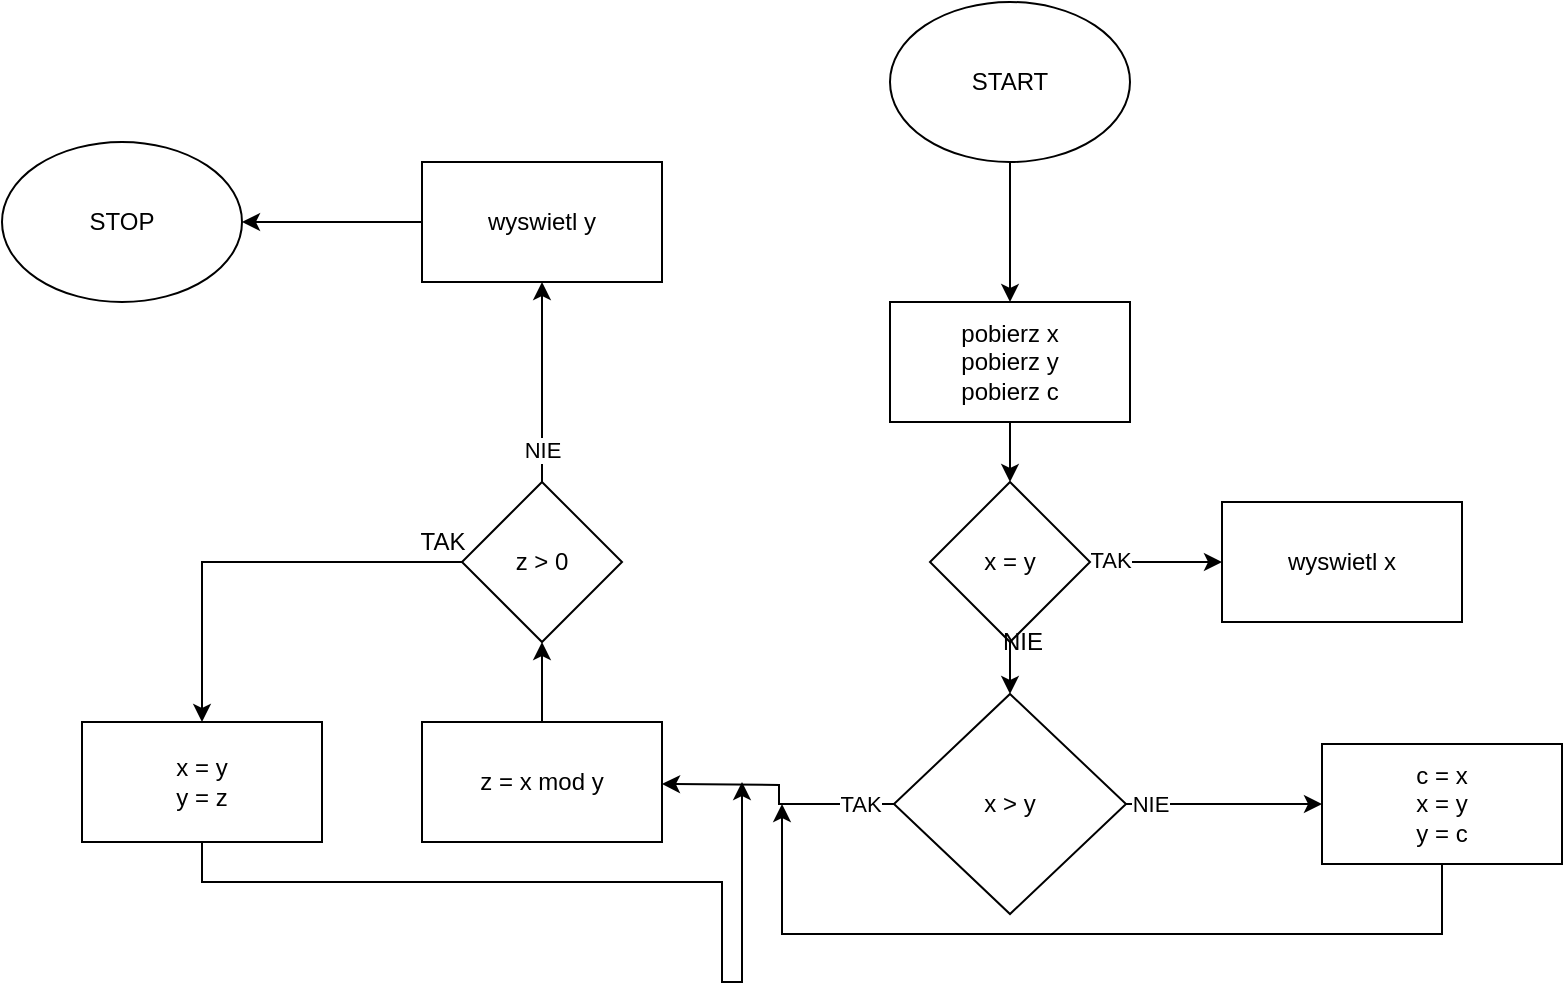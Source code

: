 <mxfile version="21.0.10" type="github">
  <diagram id="C5RBs43oDa-KdzZeNtuy" name="Page-1">
    <mxGraphModel dx="2261" dy="782" grid="1" gridSize="10" guides="1" tooltips="1" connect="1" arrows="1" fold="1" page="1" pageScale="1" pageWidth="827" pageHeight="1169" math="0" shadow="0">
      <root>
        <mxCell id="WIyWlLk6GJQsqaUBKTNV-0" />
        <mxCell id="WIyWlLk6GJQsqaUBKTNV-1" parent="WIyWlLk6GJQsqaUBKTNV-0" />
        <mxCell id="eb4Wm__o-diYVPhlH8vS-0" style="edgeStyle=orthogonalEdgeStyle;rounded=0;orthogonalLoop=1;jettySize=auto;html=1;exitX=0.5;exitY=1;exitDx=0;exitDy=0;" edge="1" source="eb4Wm__o-diYVPhlH8vS-1" parent="WIyWlLk6GJQsqaUBKTNV-1">
          <mxGeometry relative="1" as="geometry">
            <mxPoint x="414" y="200" as="targetPoint" />
            <Array as="points">
              <mxPoint x="414" y="200" />
            </Array>
          </mxGeometry>
        </mxCell>
        <mxCell id="eb4Wm__o-diYVPhlH8vS-1" value="START" style="ellipse;whiteSpace=wrap;html=1;" vertex="1" parent="WIyWlLk6GJQsqaUBKTNV-1">
          <mxGeometry x="354" y="50" width="120" height="80" as="geometry" />
        </mxCell>
        <mxCell id="eb4Wm__o-diYVPhlH8vS-2" value="STOP" style="ellipse;whiteSpace=wrap;html=1;" vertex="1" parent="WIyWlLk6GJQsqaUBKTNV-1">
          <mxGeometry x="-90" y="120" width="120" height="80" as="geometry" />
        </mxCell>
        <mxCell id="eb4Wm__o-diYVPhlH8vS-4" style="edgeStyle=orthogonalEdgeStyle;rounded=0;orthogonalLoop=1;jettySize=auto;html=1;exitX=0.5;exitY=1;exitDx=0;exitDy=0;" edge="1" parent="WIyWlLk6GJQsqaUBKTNV-1" source="eb4Wm__o-diYVPhlH8vS-3">
          <mxGeometry relative="1" as="geometry">
            <mxPoint x="414" y="290" as="targetPoint" />
          </mxGeometry>
        </mxCell>
        <mxCell id="eb4Wm__o-diYVPhlH8vS-3" value="&lt;div&gt;pobierz x &lt;br&gt;&lt;/div&gt;&lt;div&gt;pobierz y&lt;br&gt;&lt;/div&gt;&lt;div&gt;pobierz c&lt;br&gt;&lt;/div&gt;" style="rounded=0;whiteSpace=wrap;html=1;" vertex="1" parent="WIyWlLk6GJQsqaUBKTNV-1">
          <mxGeometry x="354" y="200" width="120" height="60" as="geometry" />
        </mxCell>
        <mxCell id="eb4Wm__o-diYVPhlH8vS-9" style="edgeStyle=orthogonalEdgeStyle;rounded=0;orthogonalLoop=1;jettySize=auto;html=1;exitX=0;exitY=0.5;exitDx=0;exitDy=0;entryX=1;entryY=0.5;entryDx=0;entryDy=0;" edge="1" parent="WIyWlLk6GJQsqaUBKTNV-1" source="eb4Wm__o-diYVPhlH8vS-6">
          <mxGeometry relative="1" as="geometry">
            <mxPoint x="240" y="441" as="targetPoint" />
          </mxGeometry>
        </mxCell>
        <mxCell id="eb4Wm__o-diYVPhlH8vS-10" value="TAK" style="edgeLabel;html=1;align=center;verticalAlign=middle;resizable=0;points=[];" vertex="1" connectable="0" parent="eb4Wm__o-diYVPhlH8vS-9">
          <mxGeometry x="-0.729" relative="1" as="geometry">
            <mxPoint as="offset" />
          </mxGeometry>
        </mxCell>
        <mxCell id="eb4Wm__o-diYVPhlH8vS-11" style="edgeStyle=orthogonalEdgeStyle;rounded=0;orthogonalLoop=1;jettySize=auto;html=1;exitX=1;exitY=0.5;exitDx=0;exitDy=0;" edge="1" parent="WIyWlLk6GJQsqaUBKTNV-1" source="eb4Wm__o-diYVPhlH8vS-6">
          <mxGeometry relative="1" as="geometry">
            <mxPoint x="570" y="451" as="targetPoint" />
          </mxGeometry>
        </mxCell>
        <mxCell id="eb4Wm__o-diYVPhlH8vS-12" value="&lt;div&gt;NIE&lt;/div&gt;" style="edgeLabel;html=1;align=center;verticalAlign=middle;resizable=0;points=[];" vertex="1" connectable="0" parent="eb4Wm__o-diYVPhlH8vS-11">
          <mxGeometry x="-0.755" relative="1" as="geometry">
            <mxPoint as="offset" />
          </mxGeometry>
        </mxCell>
        <mxCell id="eb4Wm__o-diYVPhlH8vS-6" value="x &amp;gt; y" style="rhombus;whiteSpace=wrap;html=1;" vertex="1" parent="WIyWlLk6GJQsqaUBKTNV-1">
          <mxGeometry x="356" y="396" width="116" height="110" as="geometry" />
        </mxCell>
        <mxCell id="eb4Wm__o-diYVPhlH8vS-15" style="edgeStyle=orthogonalEdgeStyle;rounded=0;orthogonalLoop=1;jettySize=auto;html=1;exitX=0.5;exitY=1;exitDx=0;exitDy=0;" edge="1" parent="WIyWlLk6GJQsqaUBKTNV-1" source="eb4Wm__o-diYVPhlH8vS-13">
          <mxGeometry relative="1" as="geometry">
            <mxPoint x="300" y="451" as="targetPoint" />
            <Array as="points">
              <mxPoint x="630" y="516" />
              <mxPoint x="300" y="516" />
            </Array>
          </mxGeometry>
        </mxCell>
        <mxCell id="eb4Wm__o-diYVPhlH8vS-13" value="&lt;div&gt;c = x&lt;/div&gt;&lt;div&gt;x = y&lt;/div&gt;&lt;div&gt;y = c&lt;br&gt;&lt;/div&gt;" style="rounded=0;whiteSpace=wrap;html=1;" vertex="1" parent="WIyWlLk6GJQsqaUBKTNV-1">
          <mxGeometry x="570" y="421" width="120" height="60" as="geometry" />
        </mxCell>
        <mxCell id="eb4Wm__o-diYVPhlH8vS-37" style="edgeStyle=orthogonalEdgeStyle;rounded=0;orthogonalLoop=1;jettySize=auto;html=1;exitX=0.5;exitY=0;exitDx=0;exitDy=0;" edge="1" parent="WIyWlLk6GJQsqaUBKTNV-1" source="eb4Wm__o-diYVPhlH8vS-22" target="eb4Wm__o-diYVPhlH8vS-38">
          <mxGeometry relative="1" as="geometry">
            <mxPoint x="180" y="360" as="targetPoint" />
          </mxGeometry>
        </mxCell>
        <mxCell id="eb4Wm__o-diYVPhlH8vS-22" value="z = x mod y" style="rounded=0;whiteSpace=wrap;html=1;" vertex="1" parent="WIyWlLk6GJQsqaUBKTNV-1">
          <mxGeometry x="120" y="410" width="120" height="60" as="geometry" />
        </mxCell>
        <mxCell id="eb4Wm__o-diYVPhlH8vS-24" style="edgeStyle=orthogonalEdgeStyle;rounded=0;orthogonalLoop=1;jettySize=auto;html=1;exitX=0.5;exitY=1;exitDx=0;exitDy=0;entryX=0.5;entryY=0;entryDx=0;entryDy=0;" edge="1" parent="WIyWlLk6GJQsqaUBKTNV-1" source="eb4Wm__o-diYVPhlH8vS-23" target="eb4Wm__o-diYVPhlH8vS-6">
          <mxGeometry relative="1" as="geometry" />
        </mxCell>
        <mxCell id="eb4Wm__o-diYVPhlH8vS-26" style="edgeStyle=orthogonalEdgeStyle;rounded=0;orthogonalLoop=1;jettySize=auto;html=1;exitX=1;exitY=0.5;exitDx=0;exitDy=0;" edge="1" parent="WIyWlLk6GJQsqaUBKTNV-1" source="eb4Wm__o-diYVPhlH8vS-23" target="eb4Wm__o-diYVPhlH8vS-31">
          <mxGeometry relative="1" as="geometry">
            <mxPoint x="570" y="330" as="targetPoint" />
          </mxGeometry>
        </mxCell>
        <mxCell id="eb4Wm__o-diYVPhlH8vS-27" value="TAK" style="edgeLabel;html=1;align=center;verticalAlign=middle;resizable=0;points=[];" vertex="1" connectable="0" parent="eb4Wm__o-diYVPhlH8vS-26">
          <mxGeometry x="-0.707" y="1" relative="1" as="geometry">
            <mxPoint as="offset" />
          </mxGeometry>
        </mxCell>
        <mxCell id="eb4Wm__o-diYVPhlH8vS-23" value="x = y" style="rhombus;whiteSpace=wrap;html=1;" vertex="1" parent="WIyWlLk6GJQsqaUBKTNV-1">
          <mxGeometry x="374" y="290" width="80" height="80" as="geometry" />
        </mxCell>
        <mxCell id="eb4Wm__o-diYVPhlH8vS-25" value="NIE" style="text;html=1;align=center;verticalAlign=middle;resizable=0;points=[];autosize=1;strokeColor=none;fillColor=none;" vertex="1" parent="WIyWlLk6GJQsqaUBKTNV-1">
          <mxGeometry x="400" y="355" width="40" height="30" as="geometry" />
        </mxCell>
        <mxCell id="eb4Wm__o-diYVPhlH8vS-31" value="wyswietl x" style="rounded=0;whiteSpace=wrap;html=1;" vertex="1" parent="WIyWlLk6GJQsqaUBKTNV-1">
          <mxGeometry x="520" y="300" width="120" height="60" as="geometry" />
        </mxCell>
        <mxCell id="eb4Wm__o-diYVPhlH8vS-39" style="edgeStyle=orthogonalEdgeStyle;rounded=0;orthogonalLoop=1;jettySize=auto;html=1;exitX=0;exitY=0.5;exitDx=0;exitDy=0;entryX=0.5;entryY=0;entryDx=0;entryDy=0;" edge="1" parent="WIyWlLk6GJQsqaUBKTNV-1" source="eb4Wm__o-diYVPhlH8vS-38" target="eb4Wm__o-diYVPhlH8vS-46">
          <mxGeometry relative="1" as="geometry">
            <mxPoint x="70" y="330" as="targetPoint" />
          </mxGeometry>
        </mxCell>
        <mxCell id="eb4Wm__o-diYVPhlH8vS-42" style="edgeStyle=orthogonalEdgeStyle;rounded=0;orthogonalLoop=1;jettySize=auto;html=1;exitX=0.5;exitY=0;exitDx=0;exitDy=0;" edge="1" parent="WIyWlLk6GJQsqaUBKTNV-1" source="eb4Wm__o-diYVPhlH8vS-38">
          <mxGeometry relative="1" as="geometry">
            <mxPoint x="180" y="190" as="targetPoint" />
          </mxGeometry>
        </mxCell>
        <mxCell id="eb4Wm__o-diYVPhlH8vS-43" value="NIE" style="edgeLabel;html=1;align=center;verticalAlign=middle;resizable=0;points=[];" vertex="1" connectable="0" parent="eb4Wm__o-diYVPhlH8vS-42">
          <mxGeometry x="-0.68" relative="1" as="geometry">
            <mxPoint as="offset" />
          </mxGeometry>
        </mxCell>
        <mxCell id="eb4Wm__o-diYVPhlH8vS-38" value="z &amp;gt; 0" style="rhombus;whiteSpace=wrap;html=1;" vertex="1" parent="WIyWlLk6GJQsqaUBKTNV-1">
          <mxGeometry x="140" y="290" width="80" height="80" as="geometry" />
        </mxCell>
        <mxCell id="eb4Wm__o-diYVPhlH8vS-41" value="TAK" style="text;html=1;align=center;verticalAlign=middle;resizable=0;points=[];autosize=1;strokeColor=none;fillColor=none;" vertex="1" parent="WIyWlLk6GJQsqaUBKTNV-1">
          <mxGeometry x="110" y="305" width="40" height="30" as="geometry" />
        </mxCell>
        <mxCell id="eb4Wm__o-diYVPhlH8vS-45" style="edgeStyle=orthogonalEdgeStyle;rounded=0;orthogonalLoop=1;jettySize=auto;html=1;exitX=0;exitY=0.5;exitDx=0;exitDy=0;entryX=1;entryY=0.5;entryDx=0;entryDy=0;" edge="1" parent="WIyWlLk6GJQsqaUBKTNV-1" source="eb4Wm__o-diYVPhlH8vS-44" target="eb4Wm__o-diYVPhlH8vS-2">
          <mxGeometry relative="1" as="geometry" />
        </mxCell>
        <mxCell id="eb4Wm__o-diYVPhlH8vS-44" value="wyswietl y" style="rounded=0;whiteSpace=wrap;html=1;" vertex="1" parent="WIyWlLk6GJQsqaUBKTNV-1">
          <mxGeometry x="120" y="130" width="120" height="60" as="geometry" />
        </mxCell>
        <mxCell id="eb4Wm__o-diYVPhlH8vS-47" style="edgeStyle=orthogonalEdgeStyle;rounded=0;orthogonalLoop=1;jettySize=auto;html=1;exitX=0.5;exitY=1;exitDx=0;exitDy=0;" edge="1" parent="WIyWlLk6GJQsqaUBKTNV-1" source="eb4Wm__o-diYVPhlH8vS-46">
          <mxGeometry relative="1" as="geometry">
            <mxPoint x="280" y="440" as="targetPoint" />
            <Array as="points">
              <mxPoint x="10" y="490" />
              <mxPoint x="270" y="490" />
              <mxPoint x="270" y="540" />
              <mxPoint x="280" y="540" />
            </Array>
          </mxGeometry>
        </mxCell>
        <mxCell id="eb4Wm__o-diYVPhlH8vS-46" value="&lt;div&gt;x = y&lt;/div&gt;&lt;div&gt;y = z&lt;br&gt;&lt;/div&gt;" style="rounded=0;whiteSpace=wrap;html=1;" vertex="1" parent="WIyWlLk6GJQsqaUBKTNV-1">
          <mxGeometry x="-50" y="410" width="120" height="60" as="geometry" />
        </mxCell>
      </root>
    </mxGraphModel>
  </diagram>
</mxfile>
